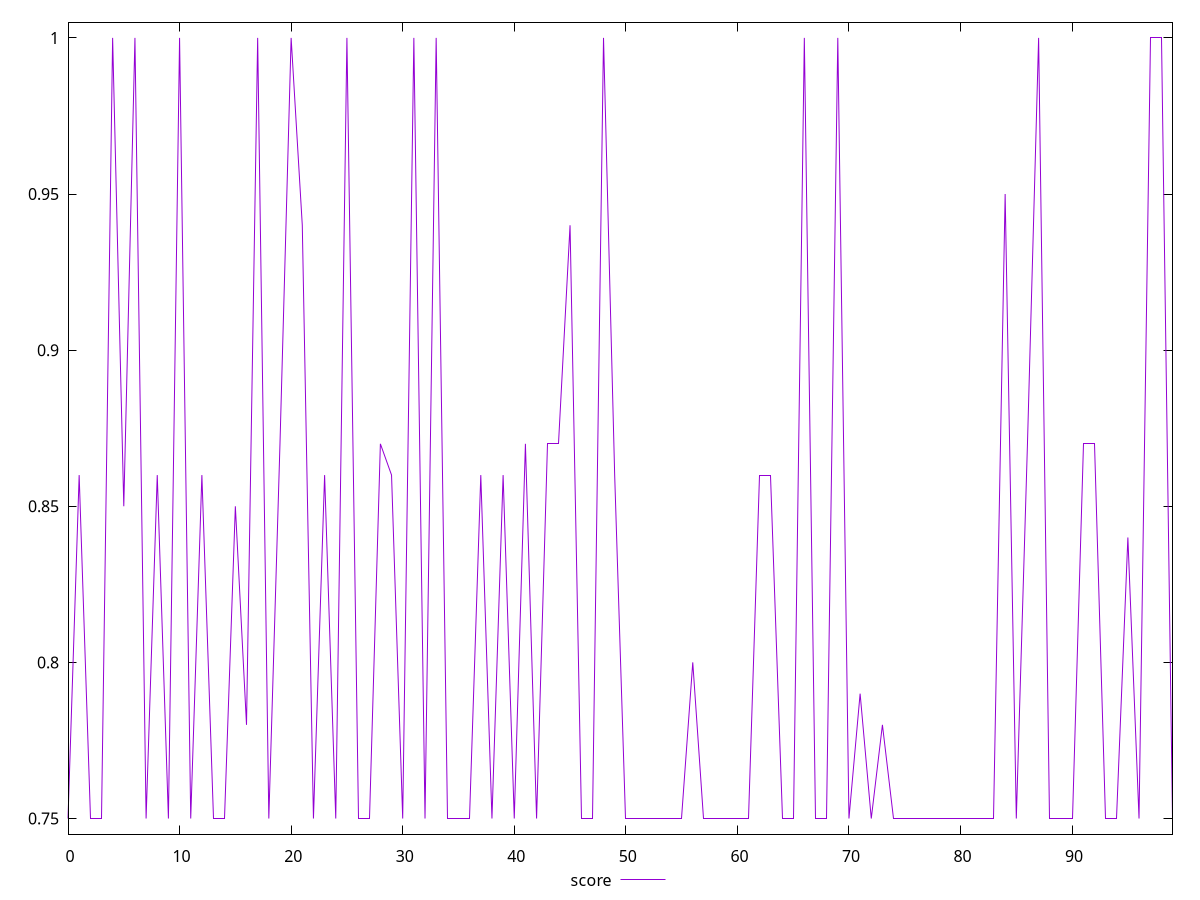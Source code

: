 reset

$score <<EOF
0 0.75
1 0.86
2 0.75
3 0.75
4 1
5 0.85
6 1
7 0.75
8 0.86
9 0.75
10 1
11 0.75
12 0.86
13 0.75
14 0.75
15 0.85
16 0.78
17 1
18 0.75
19 0.87
20 1
21 0.94
22 0.75
23 0.86
24 0.75
25 1
26 0.75
27 0.75
28 0.87
29 0.86
30 0.75
31 1
32 0.75
33 1
34 0.75
35 0.75
36 0.75
37 0.86
38 0.75
39 0.86
40 0.75
41 0.87
42 0.75
43 0.87
44 0.87
45 0.94
46 0.75
47 0.75
48 1
49 0.86
50 0.75
51 0.75
52 0.75
53 0.75
54 0.75
55 0.75
56 0.8
57 0.75
58 0.75
59 0.75
60 0.75
61 0.75
62 0.86
63 0.86
64 0.75
65 0.75
66 1
67 0.75
68 0.75
69 1
70 0.75
71 0.79
72 0.75
73 0.78
74 0.75
75 0.75
76 0.75
77 0.75
78 0.75
79 0.75
80 0.75
81 0.75
82 0.75
83 0.75
84 0.95
85 0.75
86 0.87
87 1
88 0.75
89 0.75
90 0.75
91 0.87
92 0.87
93 0.75
94 0.75
95 0.84
96 0.75
97 1
98 1
99 0.75
EOF

set key outside below
set xrange [0:99]
set yrange [0.745:1.005]
set trange [0.745:1.005]
set terminal svg size 640, 500 enhanced background rgb 'white'
set output "reports/report_00033_2021-03-01T14-23-16.841Z/uses-rel-preconnect/samples/astro-cached/score/values.svg"

plot $score title "score" with line

reset
